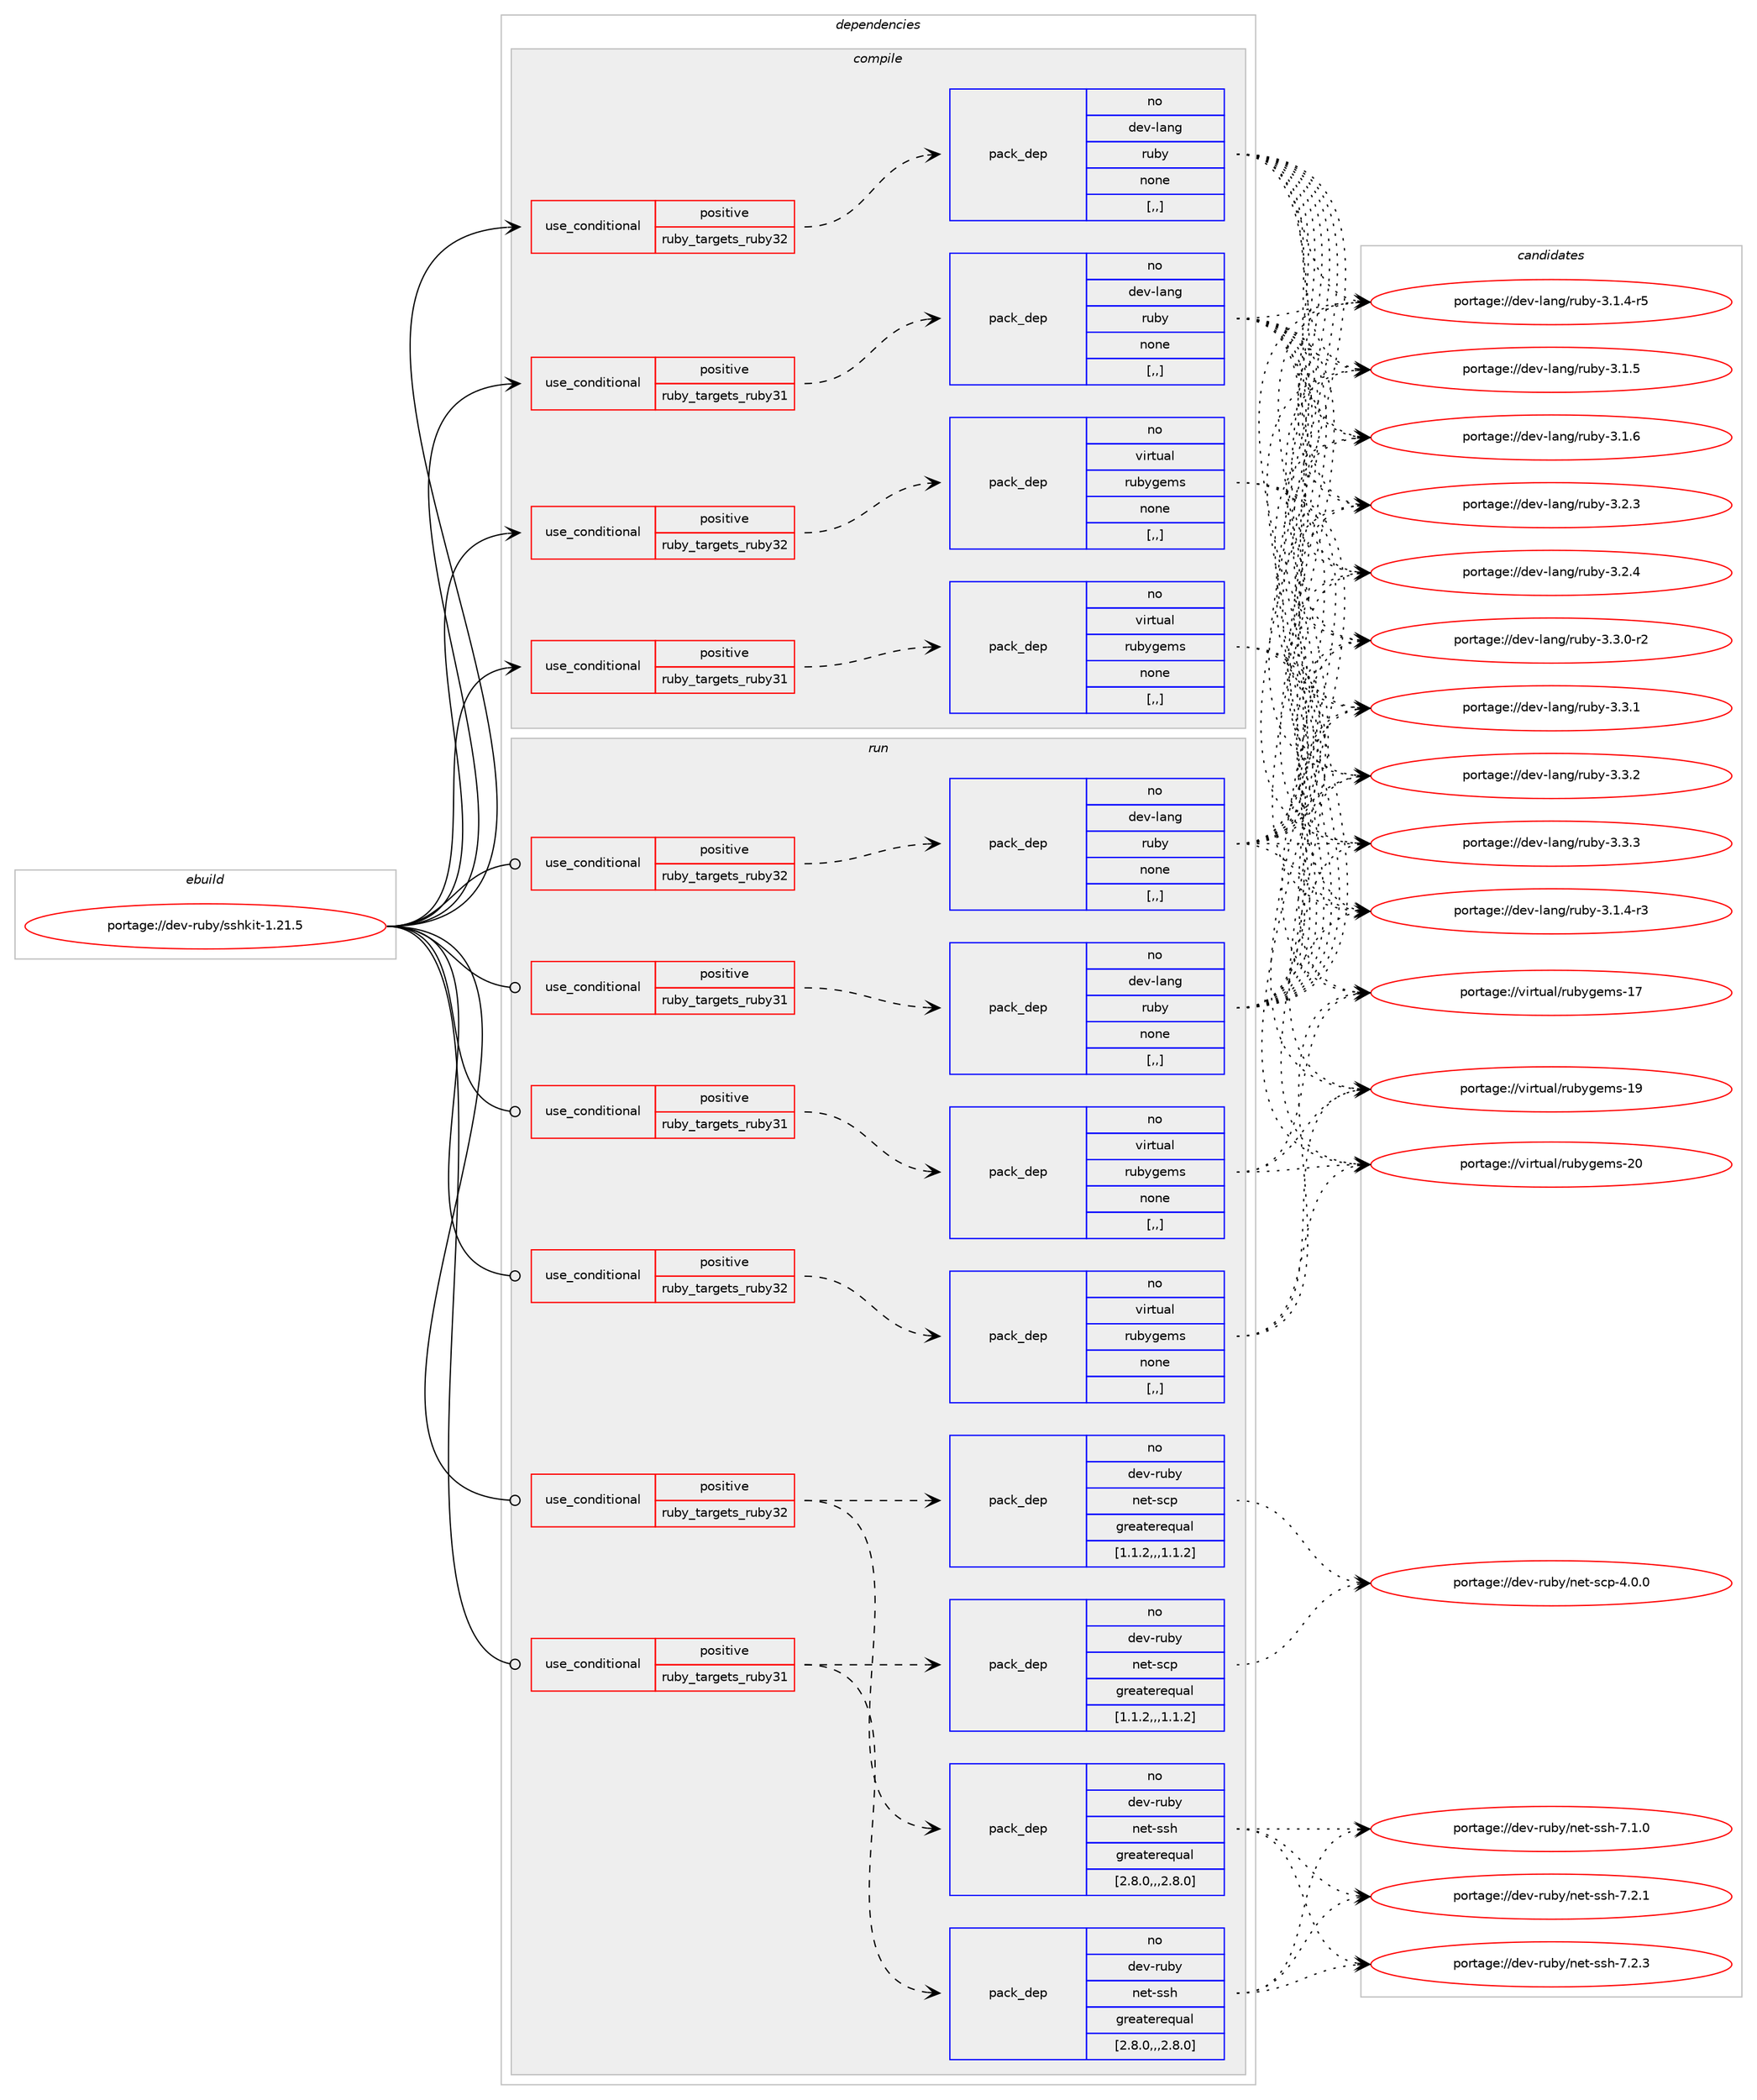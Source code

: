 digraph prolog {

# *************
# Graph options
# *************

newrank=true;
concentrate=true;
compound=true;
graph [rankdir=LR,fontname=Helvetica,fontsize=10,ranksep=1.5];#, ranksep=2.5, nodesep=0.2];
edge  [arrowhead=vee];
node  [fontname=Helvetica,fontsize=10];

# **********
# The ebuild
# **********

subgraph cluster_leftcol {
color=gray;
rank=same;
label=<<i>ebuild</i>>;
id [label="portage://dev-ruby/sshkit-1.21.5", color=red, width=4, href="../dev-ruby/sshkit-1.21.5.svg"];
}

# ****************
# The dependencies
# ****************

subgraph cluster_midcol {
color=gray;
label=<<i>dependencies</i>>;
subgraph cluster_compile {
fillcolor="#eeeeee";
style=filled;
label=<<i>compile</i>>;
subgraph cond55652 {
dependency200038 [label=<<TABLE BORDER="0" CELLBORDER="1" CELLSPACING="0" CELLPADDING="4"><TR><TD ROWSPAN="3" CELLPADDING="10">use_conditional</TD></TR><TR><TD>positive</TD></TR><TR><TD>ruby_targets_ruby31</TD></TR></TABLE>>, shape=none, color=red];
subgraph pack143017 {
dependency200039 [label=<<TABLE BORDER="0" CELLBORDER="1" CELLSPACING="0" CELLPADDING="4" WIDTH="220"><TR><TD ROWSPAN="6" CELLPADDING="30">pack_dep</TD></TR><TR><TD WIDTH="110">no</TD></TR><TR><TD>dev-lang</TD></TR><TR><TD>ruby</TD></TR><TR><TD>none</TD></TR><TR><TD>[,,]</TD></TR></TABLE>>, shape=none, color=blue];
}
dependency200038:e -> dependency200039:w [weight=20,style="dashed",arrowhead="vee"];
}
id:e -> dependency200038:w [weight=20,style="solid",arrowhead="vee"];
subgraph cond55653 {
dependency200040 [label=<<TABLE BORDER="0" CELLBORDER="1" CELLSPACING="0" CELLPADDING="4"><TR><TD ROWSPAN="3" CELLPADDING="10">use_conditional</TD></TR><TR><TD>positive</TD></TR><TR><TD>ruby_targets_ruby31</TD></TR></TABLE>>, shape=none, color=red];
subgraph pack143018 {
dependency200041 [label=<<TABLE BORDER="0" CELLBORDER="1" CELLSPACING="0" CELLPADDING="4" WIDTH="220"><TR><TD ROWSPAN="6" CELLPADDING="30">pack_dep</TD></TR><TR><TD WIDTH="110">no</TD></TR><TR><TD>virtual</TD></TR><TR><TD>rubygems</TD></TR><TR><TD>none</TD></TR><TR><TD>[,,]</TD></TR></TABLE>>, shape=none, color=blue];
}
dependency200040:e -> dependency200041:w [weight=20,style="dashed",arrowhead="vee"];
}
id:e -> dependency200040:w [weight=20,style="solid",arrowhead="vee"];
subgraph cond55654 {
dependency200042 [label=<<TABLE BORDER="0" CELLBORDER="1" CELLSPACING="0" CELLPADDING="4"><TR><TD ROWSPAN="3" CELLPADDING="10">use_conditional</TD></TR><TR><TD>positive</TD></TR><TR><TD>ruby_targets_ruby32</TD></TR></TABLE>>, shape=none, color=red];
subgraph pack143019 {
dependency200043 [label=<<TABLE BORDER="0" CELLBORDER="1" CELLSPACING="0" CELLPADDING="4" WIDTH="220"><TR><TD ROWSPAN="6" CELLPADDING="30">pack_dep</TD></TR><TR><TD WIDTH="110">no</TD></TR><TR><TD>dev-lang</TD></TR><TR><TD>ruby</TD></TR><TR><TD>none</TD></TR><TR><TD>[,,]</TD></TR></TABLE>>, shape=none, color=blue];
}
dependency200042:e -> dependency200043:w [weight=20,style="dashed",arrowhead="vee"];
}
id:e -> dependency200042:w [weight=20,style="solid",arrowhead="vee"];
subgraph cond55655 {
dependency200044 [label=<<TABLE BORDER="0" CELLBORDER="1" CELLSPACING="0" CELLPADDING="4"><TR><TD ROWSPAN="3" CELLPADDING="10">use_conditional</TD></TR><TR><TD>positive</TD></TR><TR><TD>ruby_targets_ruby32</TD></TR></TABLE>>, shape=none, color=red];
subgraph pack143020 {
dependency200045 [label=<<TABLE BORDER="0" CELLBORDER="1" CELLSPACING="0" CELLPADDING="4" WIDTH="220"><TR><TD ROWSPAN="6" CELLPADDING="30">pack_dep</TD></TR><TR><TD WIDTH="110">no</TD></TR><TR><TD>virtual</TD></TR><TR><TD>rubygems</TD></TR><TR><TD>none</TD></TR><TR><TD>[,,]</TD></TR></TABLE>>, shape=none, color=blue];
}
dependency200044:e -> dependency200045:w [weight=20,style="dashed",arrowhead="vee"];
}
id:e -> dependency200044:w [weight=20,style="solid",arrowhead="vee"];
}
subgraph cluster_compileandrun {
fillcolor="#eeeeee";
style=filled;
label=<<i>compile and run</i>>;
}
subgraph cluster_run {
fillcolor="#eeeeee";
style=filled;
label=<<i>run</i>>;
subgraph cond55656 {
dependency200046 [label=<<TABLE BORDER="0" CELLBORDER="1" CELLSPACING="0" CELLPADDING="4"><TR><TD ROWSPAN="3" CELLPADDING="10">use_conditional</TD></TR><TR><TD>positive</TD></TR><TR><TD>ruby_targets_ruby31</TD></TR></TABLE>>, shape=none, color=red];
subgraph pack143021 {
dependency200047 [label=<<TABLE BORDER="0" CELLBORDER="1" CELLSPACING="0" CELLPADDING="4" WIDTH="220"><TR><TD ROWSPAN="6" CELLPADDING="30">pack_dep</TD></TR><TR><TD WIDTH="110">no</TD></TR><TR><TD>dev-lang</TD></TR><TR><TD>ruby</TD></TR><TR><TD>none</TD></TR><TR><TD>[,,]</TD></TR></TABLE>>, shape=none, color=blue];
}
dependency200046:e -> dependency200047:w [weight=20,style="dashed",arrowhead="vee"];
}
id:e -> dependency200046:w [weight=20,style="solid",arrowhead="odot"];
subgraph cond55657 {
dependency200048 [label=<<TABLE BORDER="0" CELLBORDER="1" CELLSPACING="0" CELLPADDING="4"><TR><TD ROWSPAN="3" CELLPADDING="10">use_conditional</TD></TR><TR><TD>positive</TD></TR><TR><TD>ruby_targets_ruby31</TD></TR></TABLE>>, shape=none, color=red];
subgraph pack143022 {
dependency200049 [label=<<TABLE BORDER="0" CELLBORDER="1" CELLSPACING="0" CELLPADDING="4" WIDTH="220"><TR><TD ROWSPAN="6" CELLPADDING="30">pack_dep</TD></TR><TR><TD WIDTH="110">no</TD></TR><TR><TD>dev-ruby</TD></TR><TR><TD>net-ssh</TD></TR><TR><TD>greaterequal</TD></TR><TR><TD>[2.8.0,,,2.8.0]</TD></TR></TABLE>>, shape=none, color=blue];
}
dependency200048:e -> dependency200049:w [weight=20,style="dashed",arrowhead="vee"];
subgraph pack143023 {
dependency200050 [label=<<TABLE BORDER="0" CELLBORDER="1" CELLSPACING="0" CELLPADDING="4" WIDTH="220"><TR><TD ROWSPAN="6" CELLPADDING="30">pack_dep</TD></TR><TR><TD WIDTH="110">no</TD></TR><TR><TD>dev-ruby</TD></TR><TR><TD>net-scp</TD></TR><TR><TD>greaterequal</TD></TR><TR><TD>[1.1.2,,,1.1.2]</TD></TR></TABLE>>, shape=none, color=blue];
}
dependency200048:e -> dependency200050:w [weight=20,style="dashed",arrowhead="vee"];
}
id:e -> dependency200048:w [weight=20,style="solid",arrowhead="odot"];
subgraph cond55658 {
dependency200051 [label=<<TABLE BORDER="0" CELLBORDER="1" CELLSPACING="0" CELLPADDING="4"><TR><TD ROWSPAN="3" CELLPADDING="10">use_conditional</TD></TR><TR><TD>positive</TD></TR><TR><TD>ruby_targets_ruby31</TD></TR></TABLE>>, shape=none, color=red];
subgraph pack143024 {
dependency200052 [label=<<TABLE BORDER="0" CELLBORDER="1" CELLSPACING="0" CELLPADDING="4" WIDTH="220"><TR><TD ROWSPAN="6" CELLPADDING="30">pack_dep</TD></TR><TR><TD WIDTH="110">no</TD></TR><TR><TD>virtual</TD></TR><TR><TD>rubygems</TD></TR><TR><TD>none</TD></TR><TR><TD>[,,]</TD></TR></TABLE>>, shape=none, color=blue];
}
dependency200051:e -> dependency200052:w [weight=20,style="dashed",arrowhead="vee"];
}
id:e -> dependency200051:w [weight=20,style="solid",arrowhead="odot"];
subgraph cond55659 {
dependency200053 [label=<<TABLE BORDER="0" CELLBORDER="1" CELLSPACING="0" CELLPADDING="4"><TR><TD ROWSPAN="3" CELLPADDING="10">use_conditional</TD></TR><TR><TD>positive</TD></TR><TR><TD>ruby_targets_ruby32</TD></TR></TABLE>>, shape=none, color=red];
subgraph pack143025 {
dependency200054 [label=<<TABLE BORDER="0" CELLBORDER="1" CELLSPACING="0" CELLPADDING="4" WIDTH="220"><TR><TD ROWSPAN="6" CELLPADDING="30">pack_dep</TD></TR><TR><TD WIDTH="110">no</TD></TR><TR><TD>dev-lang</TD></TR><TR><TD>ruby</TD></TR><TR><TD>none</TD></TR><TR><TD>[,,]</TD></TR></TABLE>>, shape=none, color=blue];
}
dependency200053:e -> dependency200054:w [weight=20,style="dashed",arrowhead="vee"];
}
id:e -> dependency200053:w [weight=20,style="solid",arrowhead="odot"];
subgraph cond55660 {
dependency200055 [label=<<TABLE BORDER="0" CELLBORDER="1" CELLSPACING="0" CELLPADDING="4"><TR><TD ROWSPAN="3" CELLPADDING="10">use_conditional</TD></TR><TR><TD>positive</TD></TR><TR><TD>ruby_targets_ruby32</TD></TR></TABLE>>, shape=none, color=red];
subgraph pack143026 {
dependency200056 [label=<<TABLE BORDER="0" CELLBORDER="1" CELLSPACING="0" CELLPADDING="4" WIDTH="220"><TR><TD ROWSPAN="6" CELLPADDING="30">pack_dep</TD></TR><TR><TD WIDTH="110">no</TD></TR><TR><TD>dev-ruby</TD></TR><TR><TD>net-ssh</TD></TR><TR><TD>greaterequal</TD></TR><TR><TD>[2.8.0,,,2.8.0]</TD></TR></TABLE>>, shape=none, color=blue];
}
dependency200055:e -> dependency200056:w [weight=20,style="dashed",arrowhead="vee"];
subgraph pack143027 {
dependency200057 [label=<<TABLE BORDER="0" CELLBORDER="1" CELLSPACING="0" CELLPADDING="4" WIDTH="220"><TR><TD ROWSPAN="6" CELLPADDING="30">pack_dep</TD></TR><TR><TD WIDTH="110">no</TD></TR><TR><TD>dev-ruby</TD></TR><TR><TD>net-scp</TD></TR><TR><TD>greaterequal</TD></TR><TR><TD>[1.1.2,,,1.1.2]</TD></TR></TABLE>>, shape=none, color=blue];
}
dependency200055:e -> dependency200057:w [weight=20,style="dashed",arrowhead="vee"];
}
id:e -> dependency200055:w [weight=20,style="solid",arrowhead="odot"];
subgraph cond55661 {
dependency200058 [label=<<TABLE BORDER="0" CELLBORDER="1" CELLSPACING="0" CELLPADDING="4"><TR><TD ROWSPAN="3" CELLPADDING="10">use_conditional</TD></TR><TR><TD>positive</TD></TR><TR><TD>ruby_targets_ruby32</TD></TR></TABLE>>, shape=none, color=red];
subgraph pack143028 {
dependency200059 [label=<<TABLE BORDER="0" CELLBORDER="1" CELLSPACING="0" CELLPADDING="4" WIDTH="220"><TR><TD ROWSPAN="6" CELLPADDING="30">pack_dep</TD></TR><TR><TD WIDTH="110">no</TD></TR><TR><TD>virtual</TD></TR><TR><TD>rubygems</TD></TR><TR><TD>none</TD></TR><TR><TD>[,,]</TD></TR></TABLE>>, shape=none, color=blue];
}
dependency200058:e -> dependency200059:w [weight=20,style="dashed",arrowhead="vee"];
}
id:e -> dependency200058:w [weight=20,style="solid",arrowhead="odot"];
}
}

# **************
# The candidates
# **************

subgraph cluster_choices {
rank=same;
color=gray;
label=<<i>candidates</i>>;

subgraph choice143017 {
color=black;
nodesep=1;
choice100101118451089711010347114117981214551464946524511451 [label="portage://dev-lang/ruby-3.1.4-r3", color=red, width=4,href="../dev-lang/ruby-3.1.4-r3.svg"];
choice100101118451089711010347114117981214551464946524511453 [label="portage://dev-lang/ruby-3.1.4-r5", color=red, width=4,href="../dev-lang/ruby-3.1.4-r5.svg"];
choice10010111845108971101034711411798121455146494653 [label="portage://dev-lang/ruby-3.1.5", color=red, width=4,href="../dev-lang/ruby-3.1.5.svg"];
choice10010111845108971101034711411798121455146494654 [label="portage://dev-lang/ruby-3.1.6", color=red, width=4,href="../dev-lang/ruby-3.1.6.svg"];
choice10010111845108971101034711411798121455146504651 [label="portage://dev-lang/ruby-3.2.3", color=red, width=4,href="../dev-lang/ruby-3.2.3.svg"];
choice10010111845108971101034711411798121455146504652 [label="portage://dev-lang/ruby-3.2.4", color=red, width=4,href="../dev-lang/ruby-3.2.4.svg"];
choice100101118451089711010347114117981214551465146484511450 [label="portage://dev-lang/ruby-3.3.0-r2", color=red, width=4,href="../dev-lang/ruby-3.3.0-r2.svg"];
choice10010111845108971101034711411798121455146514649 [label="portage://dev-lang/ruby-3.3.1", color=red, width=4,href="../dev-lang/ruby-3.3.1.svg"];
choice10010111845108971101034711411798121455146514650 [label="portage://dev-lang/ruby-3.3.2", color=red, width=4,href="../dev-lang/ruby-3.3.2.svg"];
choice10010111845108971101034711411798121455146514651 [label="portage://dev-lang/ruby-3.3.3", color=red, width=4,href="../dev-lang/ruby-3.3.3.svg"];
dependency200039:e -> choice100101118451089711010347114117981214551464946524511451:w [style=dotted,weight="100"];
dependency200039:e -> choice100101118451089711010347114117981214551464946524511453:w [style=dotted,weight="100"];
dependency200039:e -> choice10010111845108971101034711411798121455146494653:w [style=dotted,weight="100"];
dependency200039:e -> choice10010111845108971101034711411798121455146494654:w [style=dotted,weight="100"];
dependency200039:e -> choice10010111845108971101034711411798121455146504651:w [style=dotted,weight="100"];
dependency200039:e -> choice10010111845108971101034711411798121455146504652:w [style=dotted,weight="100"];
dependency200039:e -> choice100101118451089711010347114117981214551465146484511450:w [style=dotted,weight="100"];
dependency200039:e -> choice10010111845108971101034711411798121455146514649:w [style=dotted,weight="100"];
dependency200039:e -> choice10010111845108971101034711411798121455146514650:w [style=dotted,weight="100"];
dependency200039:e -> choice10010111845108971101034711411798121455146514651:w [style=dotted,weight="100"];
}
subgraph choice143018 {
color=black;
nodesep=1;
choice118105114116117971084711411798121103101109115454955 [label="portage://virtual/rubygems-17", color=red, width=4,href="../virtual/rubygems-17.svg"];
choice118105114116117971084711411798121103101109115454957 [label="portage://virtual/rubygems-19", color=red, width=4,href="../virtual/rubygems-19.svg"];
choice118105114116117971084711411798121103101109115455048 [label="portage://virtual/rubygems-20", color=red, width=4,href="../virtual/rubygems-20.svg"];
dependency200041:e -> choice118105114116117971084711411798121103101109115454955:w [style=dotted,weight="100"];
dependency200041:e -> choice118105114116117971084711411798121103101109115454957:w [style=dotted,weight="100"];
dependency200041:e -> choice118105114116117971084711411798121103101109115455048:w [style=dotted,weight="100"];
}
subgraph choice143019 {
color=black;
nodesep=1;
choice100101118451089711010347114117981214551464946524511451 [label="portage://dev-lang/ruby-3.1.4-r3", color=red, width=4,href="../dev-lang/ruby-3.1.4-r3.svg"];
choice100101118451089711010347114117981214551464946524511453 [label="portage://dev-lang/ruby-3.1.4-r5", color=red, width=4,href="../dev-lang/ruby-3.1.4-r5.svg"];
choice10010111845108971101034711411798121455146494653 [label="portage://dev-lang/ruby-3.1.5", color=red, width=4,href="../dev-lang/ruby-3.1.5.svg"];
choice10010111845108971101034711411798121455146494654 [label="portage://dev-lang/ruby-3.1.6", color=red, width=4,href="../dev-lang/ruby-3.1.6.svg"];
choice10010111845108971101034711411798121455146504651 [label="portage://dev-lang/ruby-3.2.3", color=red, width=4,href="../dev-lang/ruby-3.2.3.svg"];
choice10010111845108971101034711411798121455146504652 [label="portage://dev-lang/ruby-3.2.4", color=red, width=4,href="../dev-lang/ruby-3.2.4.svg"];
choice100101118451089711010347114117981214551465146484511450 [label="portage://dev-lang/ruby-3.3.0-r2", color=red, width=4,href="../dev-lang/ruby-3.3.0-r2.svg"];
choice10010111845108971101034711411798121455146514649 [label="portage://dev-lang/ruby-3.3.1", color=red, width=4,href="../dev-lang/ruby-3.3.1.svg"];
choice10010111845108971101034711411798121455146514650 [label="portage://dev-lang/ruby-3.3.2", color=red, width=4,href="../dev-lang/ruby-3.3.2.svg"];
choice10010111845108971101034711411798121455146514651 [label="portage://dev-lang/ruby-3.3.3", color=red, width=4,href="../dev-lang/ruby-3.3.3.svg"];
dependency200043:e -> choice100101118451089711010347114117981214551464946524511451:w [style=dotted,weight="100"];
dependency200043:e -> choice100101118451089711010347114117981214551464946524511453:w [style=dotted,weight="100"];
dependency200043:e -> choice10010111845108971101034711411798121455146494653:w [style=dotted,weight="100"];
dependency200043:e -> choice10010111845108971101034711411798121455146494654:w [style=dotted,weight="100"];
dependency200043:e -> choice10010111845108971101034711411798121455146504651:w [style=dotted,weight="100"];
dependency200043:e -> choice10010111845108971101034711411798121455146504652:w [style=dotted,weight="100"];
dependency200043:e -> choice100101118451089711010347114117981214551465146484511450:w [style=dotted,weight="100"];
dependency200043:e -> choice10010111845108971101034711411798121455146514649:w [style=dotted,weight="100"];
dependency200043:e -> choice10010111845108971101034711411798121455146514650:w [style=dotted,weight="100"];
dependency200043:e -> choice10010111845108971101034711411798121455146514651:w [style=dotted,weight="100"];
}
subgraph choice143020 {
color=black;
nodesep=1;
choice118105114116117971084711411798121103101109115454955 [label="portage://virtual/rubygems-17", color=red, width=4,href="../virtual/rubygems-17.svg"];
choice118105114116117971084711411798121103101109115454957 [label="portage://virtual/rubygems-19", color=red, width=4,href="../virtual/rubygems-19.svg"];
choice118105114116117971084711411798121103101109115455048 [label="portage://virtual/rubygems-20", color=red, width=4,href="../virtual/rubygems-20.svg"];
dependency200045:e -> choice118105114116117971084711411798121103101109115454955:w [style=dotted,weight="100"];
dependency200045:e -> choice118105114116117971084711411798121103101109115454957:w [style=dotted,weight="100"];
dependency200045:e -> choice118105114116117971084711411798121103101109115455048:w [style=dotted,weight="100"];
}
subgraph choice143021 {
color=black;
nodesep=1;
choice100101118451089711010347114117981214551464946524511451 [label="portage://dev-lang/ruby-3.1.4-r3", color=red, width=4,href="../dev-lang/ruby-3.1.4-r3.svg"];
choice100101118451089711010347114117981214551464946524511453 [label="portage://dev-lang/ruby-3.1.4-r5", color=red, width=4,href="../dev-lang/ruby-3.1.4-r5.svg"];
choice10010111845108971101034711411798121455146494653 [label="portage://dev-lang/ruby-3.1.5", color=red, width=4,href="../dev-lang/ruby-3.1.5.svg"];
choice10010111845108971101034711411798121455146494654 [label="portage://dev-lang/ruby-3.1.6", color=red, width=4,href="../dev-lang/ruby-3.1.6.svg"];
choice10010111845108971101034711411798121455146504651 [label="portage://dev-lang/ruby-3.2.3", color=red, width=4,href="../dev-lang/ruby-3.2.3.svg"];
choice10010111845108971101034711411798121455146504652 [label="portage://dev-lang/ruby-3.2.4", color=red, width=4,href="../dev-lang/ruby-3.2.4.svg"];
choice100101118451089711010347114117981214551465146484511450 [label="portage://dev-lang/ruby-3.3.0-r2", color=red, width=4,href="../dev-lang/ruby-3.3.0-r2.svg"];
choice10010111845108971101034711411798121455146514649 [label="portage://dev-lang/ruby-3.3.1", color=red, width=4,href="../dev-lang/ruby-3.3.1.svg"];
choice10010111845108971101034711411798121455146514650 [label="portage://dev-lang/ruby-3.3.2", color=red, width=4,href="../dev-lang/ruby-3.3.2.svg"];
choice10010111845108971101034711411798121455146514651 [label="portage://dev-lang/ruby-3.3.3", color=red, width=4,href="../dev-lang/ruby-3.3.3.svg"];
dependency200047:e -> choice100101118451089711010347114117981214551464946524511451:w [style=dotted,weight="100"];
dependency200047:e -> choice100101118451089711010347114117981214551464946524511453:w [style=dotted,weight="100"];
dependency200047:e -> choice10010111845108971101034711411798121455146494653:w [style=dotted,weight="100"];
dependency200047:e -> choice10010111845108971101034711411798121455146494654:w [style=dotted,weight="100"];
dependency200047:e -> choice10010111845108971101034711411798121455146504651:w [style=dotted,weight="100"];
dependency200047:e -> choice10010111845108971101034711411798121455146504652:w [style=dotted,weight="100"];
dependency200047:e -> choice100101118451089711010347114117981214551465146484511450:w [style=dotted,weight="100"];
dependency200047:e -> choice10010111845108971101034711411798121455146514649:w [style=dotted,weight="100"];
dependency200047:e -> choice10010111845108971101034711411798121455146514650:w [style=dotted,weight="100"];
dependency200047:e -> choice10010111845108971101034711411798121455146514651:w [style=dotted,weight="100"];
}
subgraph choice143022 {
color=black;
nodesep=1;
choice10010111845114117981214711010111645115115104455546494648 [label="portage://dev-ruby/net-ssh-7.1.0", color=red, width=4,href="../dev-ruby/net-ssh-7.1.0.svg"];
choice10010111845114117981214711010111645115115104455546504649 [label="portage://dev-ruby/net-ssh-7.2.1", color=red, width=4,href="../dev-ruby/net-ssh-7.2.1.svg"];
choice10010111845114117981214711010111645115115104455546504651 [label="portage://dev-ruby/net-ssh-7.2.3", color=red, width=4,href="../dev-ruby/net-ssh-7.2.3.svg"];
dependency200049:e -> choice10010111845114117981214711010111645115115104455546494648:w [style=dotted,weight="100"];
dependency200049:e -> choice10010111845114117981214711010111645115115104455546504649:w [style=dotted,weight="100"];
dependency200049:e -> choice10010111845114117981214711010111645115115104455546504651:w [style=dotted,weight="100"];
}
subgraph choice143023 {
color=black;
nodesep=1;
choice1001011184511411798121471101011164511599112455246484648 [label="portage://dev-ruby/net-scp-4.0.0", color=red, width=4,href="../dev-ruby/net-scp-4.0.0.svg"];
dependency200050:e -> choice1001011184511411798121471101011164511599112455246484648:w [style=dotted,weight="100"];
}
subgraph choice143024 {
color=black;
nodesep=1;
choice118105114116117971084711411798121103101109115454955 [label="portage://virtual/rubygems-17", color=red, width=4,href="../virtual/rubygems-17.svg"];
choice118105114116117971084711411798121103101109115454957 [label="portage://virtual/rubygems-19", color=red, width=4,href="../virtual/rubygems-19.svg"];
choice118105114116117971084711411798121103101109115455048 [label="portage://virtual/rubygems-20", color=red, width=4,href="../virtual/rubygems-20.svg"];
dependency200052:e -> choice118105114116117971084711411798121103101109115454955:w [style=dotted,weight="100"];
dependency200052:e -> choice118105114116117971084711411798121103101109115454957:w [style=dotted,weight="100"];
dependency200052:e -> choice118105114116117971084711411798121103101109115455048:w [style=dotted,weight="100"];
}
subgraph choice143025 {
color=black;
nodesep=1;
choice100101118451089711010347114117981214551464946524511451 [label="portage://dev-lang/ruby-3.1.4-r3", color=red, width=4,href="../dev-lang/ruby-3.1.4-r3.svg"];
choice100101118451089711010347114117981214551464946524511453 [label="portage://dev-lang/ruby-3.1.4-r5", color=red, width=4,href="../dev-lang/ruby-3.1.4-r5.svg"];
choice10010111845108971101034711411798121455146494653 [label="portage://dev-lang/ruby-3.1.5", color=red, width=4,href="../dev-lang/ruby-3.1.5.svg"];
choice10010111845108971101034711411798121455146494654 [label="portage://dev-lang/ruby-3.1.6", color=red, width=4,href="../dev-lang/ruby-3.1.6.svg"];
choice10010111845108971101034711411798121455146504651 [label="portage://dev-lang/ruby-3.2.3", color=red, width=4,href="../dev-lang/ruby-3.2.3.svg"];
choice10010111845108971101034711411798121455146504652 [label="portage://dev-lang/ruby-3.2.4", color=red, width=4,href="../dev-lang/ruby-3.2.4.svg"];
choice100101118451089711010347114117981214551465146484511450 [label="portage://dev-lang/ruby-3.3.0-r2", color=red, width=4,href="../dev-lang/ruby-3.3.0-r2.svg"];
choice10010111845108971101034711411798121455146514649 [label="portage://dev-lang/ruby-3.3.1", color=red, width=4,href="../dev-lang/ruby-3.3.1.svg"];
choice10010111845108971101034711411798121455146514650 [label="portage://dev-lang/ruby-3.3.2", color=red, width=4,href="../dev-lang/ruby-3.3.2.svg"];
choice10010111845108971101034711411798121455146514651 [label="portage://dev-lang/ruby-3.3.3", color=red, width=4,href="../dev-lang/ruby-3.3.3.svg"];
dependency200054:e -> choice100101118451089711010347114117981214551464946524511451:w [style=dotted,weight="100"];
dependency200054:e -> choice100101118451089711010347114117981214551464946524511453:w [style=dotted,weight="100"];
dependency200054:e -> choice10010111845108971101034711411798121455146494653:w [style=dotted,weight="100"];
dependency200054:e -> choice10010111845108971101034711411798121455146494654:w [style=dotted,weight="100"];
dependency200054:e -> choice10010111845108971101034711411798121455146504651:w [style=dotted,weight="100"];
dependency200054:e -> choice10010111845108971101034711411798121455146504652:w [style=dotted,weight="100"];
dependency200054:e -> choice100101118451089711010347114117981214551465146484511450:w [style=dotted,weight="100"];
dependency200054:e -> choice10010111845108971101034711411798121455146514649:w [style=dotted,weight="100"];
dependency200054:e -> choice10010111845108971101034711411798121455146514650:w [style=dotted,weight="100"];
dependency200054:e -> choice10010111845108971101034711411798121455146514651:w [style=dotted,weight="100"];
}
subgraph choice143026 {
color=black;
nodesep=1;
choice10010111845114117981214711010111645115115104455546494648 [label="portage://dev-ruby/net-ssh-7.1.0", color=red, width=4,href="../dev-ruby/net-ssh-7.1.0.svg"];
choice10010111845114117981214711010111645115115104455546504649 [label="portage://dev-ruby/net-ssh-7.2.1", color=red, width=4,href="../dev-ruby/net-ssh-7.2.1.svg"];
choice10010111845114117981214711010111645115115104455546504651 [label="portage://dev-ruby/net-ssh-7.2.3", color=red, width=4,href="../dev-ruby/net-ssh-7.2.3.svg"];
dependency200056:e -> choice10010111845114117981214711010111645115115104455546494648:w [style=dotted,weight="100"];
dependency200056:e -> choice10010111845114117981214711010111645115115104455546504649:w [style=dotted,weight="100"];
dependency200056:e -> choice10010111845114117981214711010111645115115104455546504651:w [style=dotted,weight="100"];
}
subgraph choice143027 {
color=black;
nodesep=1;
choice1001011184511411798121471101011164511599112455246484648 [label="portage://dev-ruby/net-scp-4.0.0", color=red, width=4,href="../dev-ruby/net-scp-4.0.0.svg"];
dependency200057:e -> choice1001011184511411798121471101011164511599112455246484648:w [style=dotted,weight="100"];
}
subgraph choice143028 {
color=black;
nodesep=1;
choice118105114116117971084711411798121103101109115454955 [label="portage://virtual/rubygems-17", color=red, width=4,href="../virtual/rubygems-17.svg"];
choice118105114116117971084711411798121103101109115454957 [label="portage://virtual/rubygems-19", color=red, width=4,href="../virtual/rubygems-19.svg"];
choice118105114116117971084711411798121103101109115455048 [label="portage://virtual/rubygems-20", color=red, width=4,href="../virtual/rubygems-20.svg"];
dependency200059:e -> choice118105114116117971084711411798121103101109115454955:w [style=dotted,weight="100"];
dependency200059:e -> choice118105114116117971084711411798121103101109115454957:w [style=dotted,weight="100"];
dependency200059:e -> choice118105114116117971084711411798121103101109115455048:w [style=dotted,weight="100"];
}
}

}
